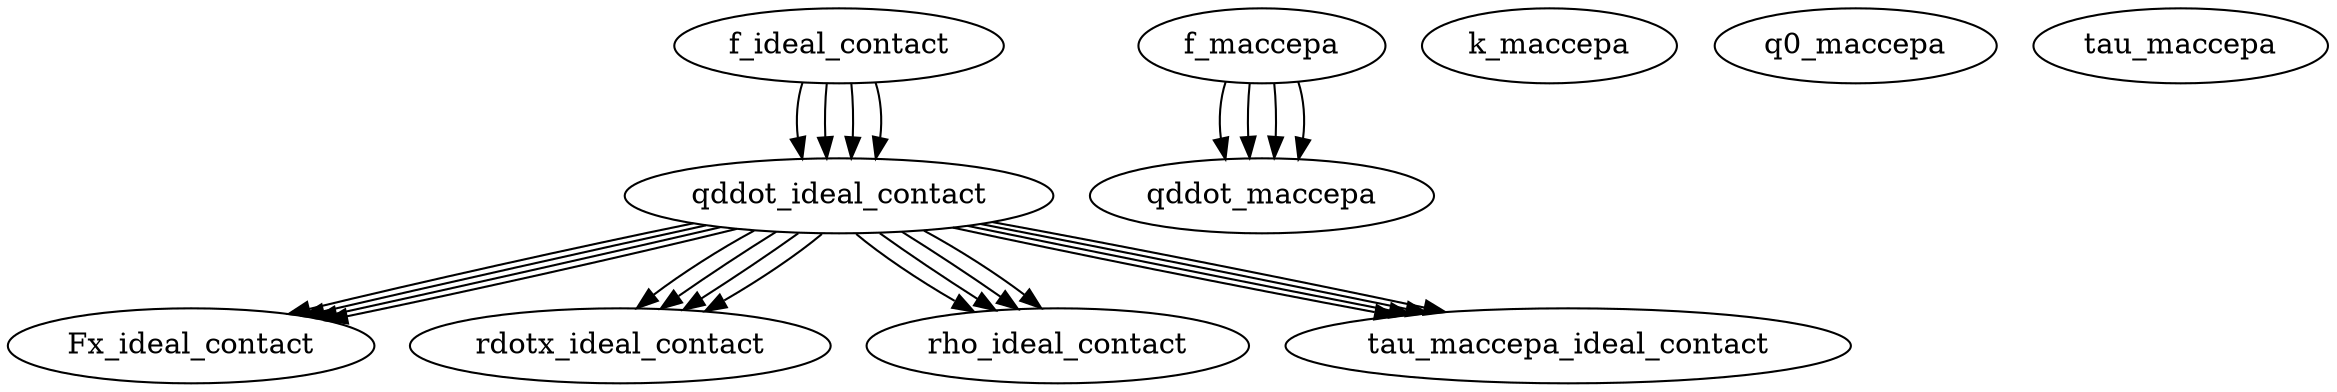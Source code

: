 /* Created by mdot for Matlab */
digraph m2html {
  f_ideal_contact -> qddot_ideal_contact;
  f_ideal_contact -> qddot_ideal_contact;
  f_ideal_contact -> qddot_ideal_contact;
  f_ideal_contact -> qddot_ideal_contact;
  f_maccepa -> qddot_maccepa;
  f_maccepa -> qddot_maccepa;
  f_maccepa -> qddot_maccepa;
  f_maccepa -> qddot_maccepa;
  qddot_ideal_contact -> Fx_ideal_contact;
  qddot_ideal_contact -> Fx_ideal_contact;
  qddot_ideal_contact -> rdotx_ideal_contact;
  qddot_ideal_contact -> rdotx_ideal_contact;
  qddot_ideal_contact -> rho_ideal_contact;
  qddot_ideal_contact -> rho_ideal_contact;
  qddot_ideal_contact -> tau_maccepa_ideal_contact;
  qddot_ideal_contact -> tau_maccepa_ideal_contact;
  qddot_ideal_contact -> Fx_ideal_contact;
  qddot_ideal_contact -> Fx_ideal_contact;
  qddot_ideal_contact -> rdotx_ideal_contact;
  qddot_ideal_contact -> rdotx_ideal_contact;
  qddot_ideal_contact -> rho_ideal_contact;
  qddot_ideal_contact -> rho_ideal_contact;
  qddot_ideal_contact -> tau_maccepa_ideal_contact;
  qddot_ideal_contact -> tau_maccepa_ideal_contact;

  Fx_ideal_contact [URL="Fx_ideal_contact.html"];
  Fx_ideal_contact [URL="Fx_ideal_contact.html"];
  f_ideal_contact [URL="f_ideal_contact.html"];
  f_ideal_contact [URL="f_ideal_contact.html"];
  f_maccepa [URL="f_maccepa.html"];
  f_maccepa [URL="f_maccepa.html"];
  k_maccepa [URL="k_maccepa.html"];
  k_maccepa [URL="k_maccepa.html"];
  q0_maccepa [URL="q0_maccepa.html"];
  q0_maccepa [URL="q0_maccepa.html"];
  qddot_ideal_contact [URL="qddot_ideal_contact.html"];
  qddot_ideal_contact [URL="qddot_ideal_contact.html"];
  qddot_maccepa [URL="qddot_maccepa.html"];
  qddot_maccepa [URL="qddot_maccepa.html"];
  rdotx_ideal_contact [URL="rdotx_ideal_contact.html"];
  rdotx_ideal_contact [URL="rdotx_ideal_contact.html"];
  rho_ideal_contact [URL="rho_ideal_contact.html"];
  rho_ideal_contact [URL="rho_ideal_contact.html"];
  tau_maccepa [URL="tau_maccepa.html"];
  tau_maccepa [URL="tau_maccepa.html"];
  tau_maccepa_ideal_contact [URL="tau_maccepa_ideal_contact.html"];
  tau_maccepa_ideal_contact [URL="tau_maccepa_ideal_contact.html"];
}
